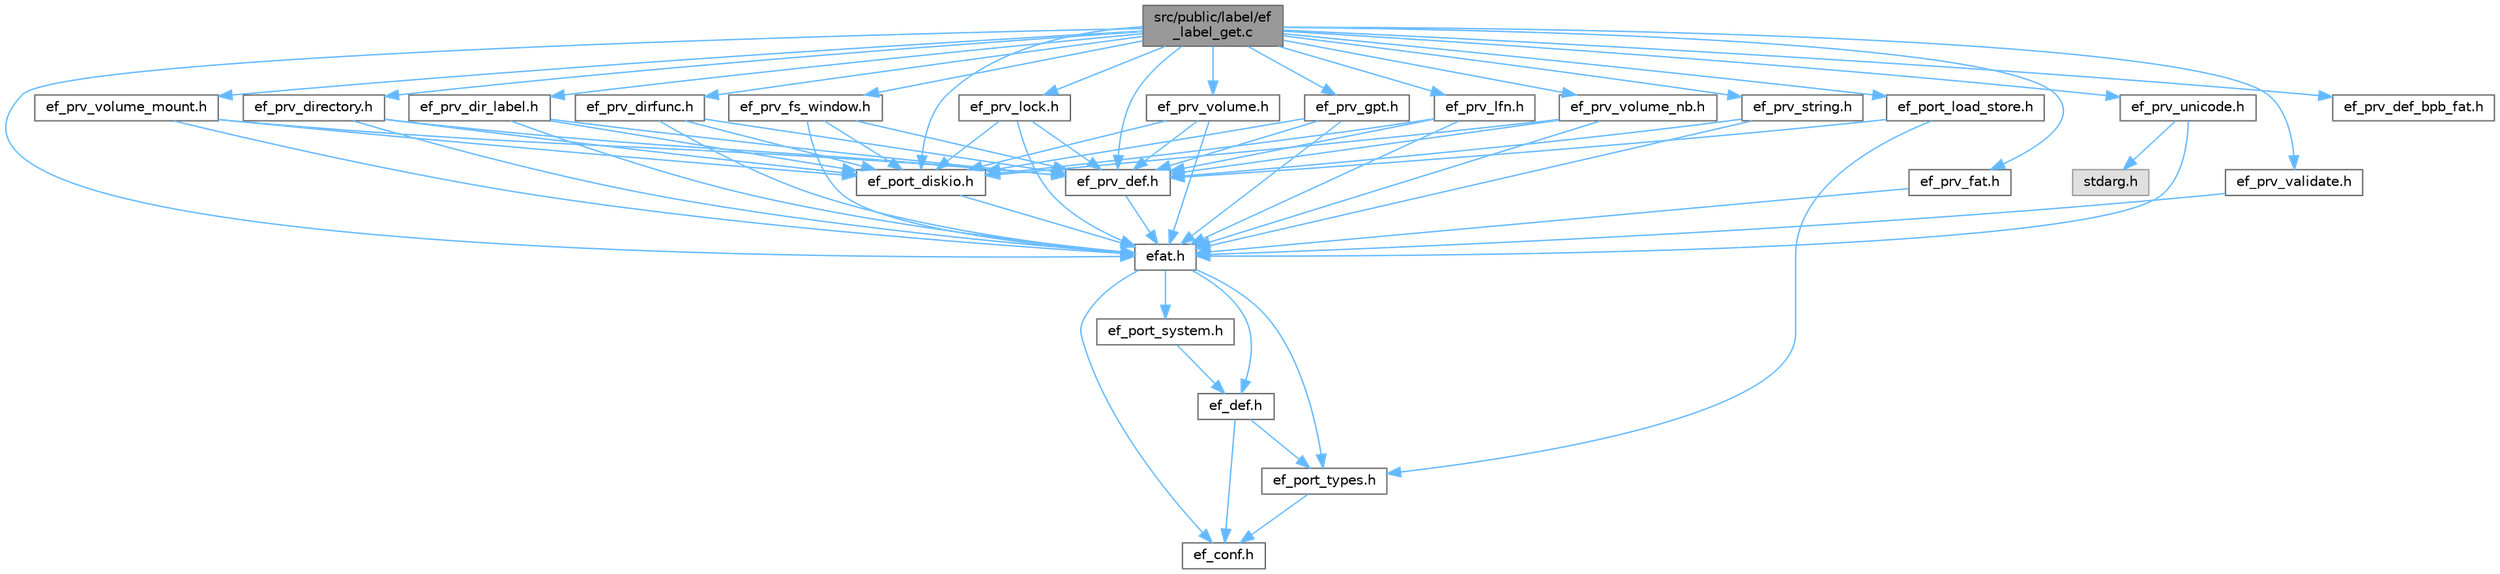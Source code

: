 digraph "src/public/label/ef_label_get.c"
{
 // LATEX_PDF_SIZE
  bgcolor="transparent";
  edge [fontname=Helvetica,fontsize=10,labelfontname=Helvetica,labelfontsize=10];
  node [fontname=Helvetica,fontsize=10,shape=box,height=0.2,width=0.4];
  Node1 [id="Node000001",label="src/public/label/ef\l_label_get.c",height=0.2,width=0.4,color="gray40", fillcolor="grey60", style="filled", fontcolor="black",tooltip="Get Volume Label."];
  Node1 -> Node2 [id="edge1_Node000001_Node000002",color="steelblue1",style="solid",tooltip=" "];
  Node2 [id="Node000002",label="ef_port_load_store.h",height=0.2,width=0.4,color="grey40", fillcolor="white", style="filled",URL="$ef__port__load__store_8h.html",tooltip="Header for portable functions to Load/Store multi-byte words with unaligned access Needed for access ..."];
  Node2 -> Node3 [id="edge2_Node000002_Node000003",color="steelblue1",style="solid",tooltip=" "];
  Node3 [id="Node000003",label="ef_prv_def.h",height=0.2,width=0.4,color="grey40", fillcolor="white", style="filled",URL="$ef__prv__def_8h.html",tooltip="Private definitions."];
  Node3 -> Node4 [id="edge3_Node000003_Node000004",color="steelblue1",style="solid",tooltip=" "];
  Node4 [id="Node000004",label="efat.h",height=0.2,width=0.4,color="grey40", fillcolor="white", style="filled",URL="$efat_8h.html",tooltip="Header file for eFAT module."];
  Node4 -> Node5 [id="edge4_Node000004_Node000005",color="steelblue1",style="solid",tooltip=" "];
  Node5 [id="Node000005",label="ef_def.h",height=0.2,width=0.4,color="grey40", fillcolor="white", style="filled",URL="$ef__def_8h.html",tooltip="Public definitions for eFAT."];
  Node5 -> Node6 [id="edge5_Node000005_Node000006",color="steelblue1",style="solid",tooltip=" "];
  Node6 [id="Node000006",label="ef_conf.h",height=0.2,width=0.4,color="grey40", fillcolor="white", style="filled",URL="$ef__conf_8h.html",tooltip="Header file for eFAT module configuration."];
  Node5 -> Node7 [id="edge6_Node000005_Node000007",color="steelblue1",style="solid",tooltip=" "];
  Node7 [id="Node000007",label="ef_port_types.h",height=0.2,width=0.4,color="grey40", fillcolor="white", style="filled",URL="$ef__port__types_8h.html",tooltip="Header file for types definitions."];
  Node7 -> Node6 [id="edge7_Node000007_Node000006",color="steelblue1",style="solid",tooltip=" "];
  Node4 -> Node6 [id="edge8_Node000004_Node000006",color="steelblue1",style="solid",tooltip=" "];
  Node4 -> Node7 [id="edge9_Node000004_Node000007",color="steelblue1",style="solid",tooltip=" "];
  Node4 -> Node8 [id="edge10_Node000004_Node000008",color="steelblue1",style="solid",tooltip=" "];
  Node8 [id="Node000008",label="ef_port_system.h",height=0.2,width=0.4,color="grey40", fillcolor="white", style="filled",URL="$ef__port__system_8h.html",tooltip="Header file for portable system functions."];
  Node8 -> Node5 [id="edge11_Node000008_Node000005",color="steelblue1",style="solid",tooltip=" "];
  Node2 -> Node7 [id="edge12_Node000002_Node000007",color="steelblue1",style="solid",tooltip=" "];
  Node1 -> Node4 [id="edge13_Node000001_Node000004",color="steelblue1",style="solid",tooltip=" "];
  Node1 -> Node3 [id="edge14_Node000001_Node000003",color="steelblue1",style="solid",tooltip=" "];
  Node1 -> Node9 [id="edge15_Node000001_Node000009",color="steelblue1",style="solid",tooltip=" "];
  Node9 [id="Node000009",label="ef_prv_fat.h",height=0.2,width=0.4,color="grey40", fillcolor="white", style="filled",URL="$ef__prv__fat_8h.html",tooltip="Private Header file."];
  Node9 -> Node4 [id="edge16_Node000009_Node000004",color="steelblue1",style="solid",tooltip=" "];
  Node1 -> Node10 [id="edge17_Node000001_Node000010",color="steelblue1",style="solid",tooltip=" "];
  Node10 [id="Node000010",label="ef_prv_volume_mount.h",height=0.2,width=0.4,color="grey40", fillcolor="white", style="filled",URL="$ef__prv__volume__mount_8h.html",tooltip="Private volume mounting."];
  Node10 -> Node4 [id="edge18_Node000010_Node000004",color="steelblue1",style="solid",tooltip=" "];
  Node10 -> Node11 [id="edge19_Node000010_Node000011",color="steelblue1",style="solid",tooltip=" "];
  Node11 [id="Node000011",label="ef_port_diskio.h",height=0.2,width=0.4,color="grey40", fillcolor="white", style="filled",URL="$ef__port__diskio_8h.html",tooltip="Header file for Low level disk interface."];
  Node11 -> Node4 [id="edge20_Node000011_Node000004",color="steelblue1",style="solid",tooltip=" "];
  Node10 -> Node3 [id="edge21_Node000010_Node000003",color="steelblue1",style="solid",tooltip=" "];
  Node1 -> Node11 [id="edge22_Node000001_Node000011",color="steelblue1",style="solid",tooltip=" "];
  Node1 -> Node12 [id="edge23_Node000001_Node000012",color="steelblue1",style="solid",tooltip=" "];
  Node12 [id="Node000012",label="ef_prv_directory.h",height=0.2,width=0.4,color="grey40", fillcolor="white", style="filled",URL="$ef__prv__directory_8h.html",tooltip="Private Header file for directory handling."];
  Node12 -> Node4 [id="edge24_Node000012_Node000004",color="steelblue1",style="solid",tooltip=" "];
  Node12 -> Node11 [id="edge25_Node000012_Node000011",color="steelblue1",style="solid",tooltip=" "];
  Node12 -> Node3 [id="edge26_Node000012_Node000003",color="steelblue1",style="solid",tooltip=" "];
  Node1 -> Node13 [id="edge27_Node000001_Node000013",color="steelblue1",style="solid",tooltip=" "];
  Node13 [id="Node000013",label="ef_prv_dir_label.h",height=0.2,width=0.4,color="grey40", fillcolor="white", style="filled",URL="$ef__prv__dir__label_8h.html",tooltip="Private Header file for FAT directory functions."];
  Node13 -> Node4 [id="edge28_Node000013_Node000004",color="steelblue1",style="solid",tooltip=" "];
  Node13 -> Node11 [id="edge29_Node000013_Node000011",color="steelblue1",style="solid",tooltip=" "];
  Node13 -> Node3 [id="edge30_Node000013_Node000003",color="steelblue1",style="solid",tooltip=" "];
  Node1 -> Node14 [id="edge31_Node000001_Node000014",color="steelblue1",style="solid",tooltip=" "];
  Node14 [id="Node000014",label="ef_prv_dirfunc.h",height=0.2,width=0.4,color="grey40", fillcolor="white", style="filled",URL="$ef__prv__dirfunc_8h_source.html",tooltip=" "];
  Node14 -> Node4 [id="edge32_Node000014_Node000004",color="steelblue1",style="solid",tooltip=" "];
  Node14 -> Node11 [id="edge33_Node000014_Node000011",color="steelblue1",style="solid",tooltip=" "];
  Node14 -> Node3 [id="edge34_Node000014_Node000003",color="steelblue1",style="solid",tooltip=" "];
  Node1 -> Node15 [id="edge35_Node000001_Node000015",color="steelblue1",style="solid",tooltip=" "];
  Node15 [id="Node000015",label="ef_prv_fs_window.h",height=0.2,width=0.4,color="grey40", fillcolor="white", style="filled",URL="$ef__prv__fs__window_8h.html",tooltip="Private disk access window in the filesystem object."];
  Node15 -> Node4 [id="edge36_Node000015_Node000004",color="steelblue1",style="solid",tooltip=" "];
  Node15 -> Node11 [id="edge37_Node000015_Node000011",color="steelblue1",style="solid",tooltip=" "];
  Node15 -> Node3 [id="edge38_Node000015_Node000003",color="steelblue1",style="solid",tooltip=" "];
  Node1 -> Node16 [id="edge39_Node000001_Node000016",color="steelblue1",style="solid",tooltip=" "];
  Node16 [id="Node000016",label="ef_prv_lock.h",height=0.2,width=0.4,color="grey40", fillcolor="white", style="filled",URL="$ef__prv__lock_8h.html",tooltip="Private Header file for access control to the volume."];
  Node16 -> Node11 [id="edge40_Node000016_Node000011",color="steelblue1",style="solid",tooltip=" "];
  Node16 -> Node4 [id="edge41_Node000016_Node000004",color="steelblue1",style="solid",tooltip=" "];
  Node16 -> Node3 [id="edge42_Node000016_Node000003",color="steelblue1",style="solid",tooltip=" "];
  Node1 -> Node17 [id="edge43_Node000001_Node000017",color="steelblue1",style="solid",tooltip=" "];
  Node17 [id="Node000017",label="ef_prv_string.h",height=0.2,width=0.4,color="grey40", fillcolor="white", style="filled",URL="$ef__prv__string_8h.html",tooltip="Private Header file for string functions."];
  Node17 -> Node4 [id="edge44_Node000017_Node000004",color="steelblue1",style="solid",tooltip=" "];
  Node17 -> Node3 [id="edge45_Node000017_Node000003",color="steelblue1",style="solid",tooltip=" "];
  Node1 -> Node18 [id="edge46_Node000001_Node000018",color="steelblue1",style="solid",tooltip=" "];
  Node18 [id="Node000018",label="ef_prv_volume.h",height=0.2,width=0.4,color="grey40", fillcolor="white", style="filled",URL="$ef__prv__volume_8h.html",tooltip="Private volume access management."];
  Node18 -> Node4 [id="edge47_Node000018_Node000004",color="steelblue1",style="solid",tooltip=" "];
  Node18 -> Node11 [id="edge48_Node000018_Node000011",color="steelblue1",style="solid",tooltip=" "];
  Node18 -> Node3 [id="edge49_Node000018_Node000003",color="steelblue1",style="solid",tooltip=" "];
  Node1 -> Node19 [id="edge50_Node000001_Node000019",color="steelblue1",style="solid",tooltip=" "];
  Node19 [id="Node000019",label="ef_prv_gpt.h",height=0.2,width=0.4,color="grey40", fillcolor="white", style="filled",URL="$ef__prv__gpt_8h.html",tooltip="Private GPT support function."];
  Node19 -> Node4 [id="edge51_Node000019_Node000004",color="steelblue1",style="solid",tooltip=" "];
  Node19 -> Node11 [id="edge52_Node000019_Node000011",color="steelblue1",style="solid",tooltip=" "];
  Node19 -> Node3 [id="edge53_Node000019_Node000003",color="steelblue1",style="solid",tooltip=" "];
  Node1 -> Node20 [id="edge54_Node000001_Node000020",color="steelblue1",style="solid",tooltip=" "];
  Node20 [id="Node000020",label="ef_prv_lfn.h",height=0.2,width=0.4,color="grey40", fillcolor="white", style="filled",URL="$ef__prv__lfn_8h.html",tooltip="Private header for Long File Name support."];
  Node20 -> Node4 [id="edge55_Node000020_Node000004",color="steelblue1",style="solid",tooltip=" "];
  Node20 -> Node11 [id="edge56_Node000020_Node000011",color="steelblue1",style="solid",tooltip=" "];
  Node20 -> Node3 [id="edge57_Node000020_Node000003",color="steelblue1",style="solid",tooltip=" "];
  Node1 -> Node21 [id="edge58_Node000001_Node000021",color="steelblue1",style="solid",tooltip=" "];
  Node21 [id="Node000021",label="ef_prv_unicode.h",height=0.2,width=0.4,color="grey40", fillcolor="white", style="filled",URL="$ef__prv__unicode_8h.html",tooltip="Private Header for unicode support."];
  Node21 -> Node4 [id="edge59_Node000021_Node000004",color="steelblue1",style="solid",tooltip=" "];
  Node21 -> Node22 [id="edge60_Node000021_Node000022",color="steelblue1",style="solid",tooltip=" "];
  Node22 [id="Node000022",label="stdarg.h",height=0.2,width=0.4,color="grey60", fillcolor="#E0E0E0", style="filled",tooltip=" "];
  Node1 -> Node23 [id="edge61_Node000001_Node000023",color="steelblue1",style="solid",tooltip=" "];
  Node23 [id="Node000023",label="ef_prv_validate.h",height=0.2,width=0.4,color="grey40", fillcolor="white", style="filled",URL="$ef__prv__validate_8h.html",tooltip="Private Header file."];
  Node23 -> Node4 [id="edge62_Node000023_Node000004",color="steelblue1",style="solid",tooltip=" "];
  Node1 -> Node24 [id="edge63_Node000001_Node000024",color="steelblue1",style="solid",tooltip=" "];
  Node24 [id="Node000024",label="ef_prv_volume_nb.h",height=0.2,width=0.4,color="grey40", fillcolor="white", style="filled",URL="$ef__prv__volume__nb_8h.html",tooltip="Private volume numbering."];
  Node24 -> Node4 [id="edge64_Node000024_Node000004",color="steelblue1",style="solid",tooltip=" "];
  Node24 -> Node11 [id="edge65_Node000024_Node000011",color="steelblue1",style="solid",tooltip=" "];
  Node24 -> Node3 [id="edge66_Node000024_Node000003",color="steelblue1",style="solid",tooltip=" "];
  Node1 -> Node25 [id="edge67_Node000001_Node000025",color="steelblue1",style="solid",tooltip=" "];
  Node25 [id="Node000025",label="ef_prv_def_bpb_fat.h",height=0.2,width=0.4,color="grey40", fillcolor="white", style="filled",URL="$ef__prv__def__bpb__fat_8h.html",tooltip="Private definitions for Master Boot Record."];
}
